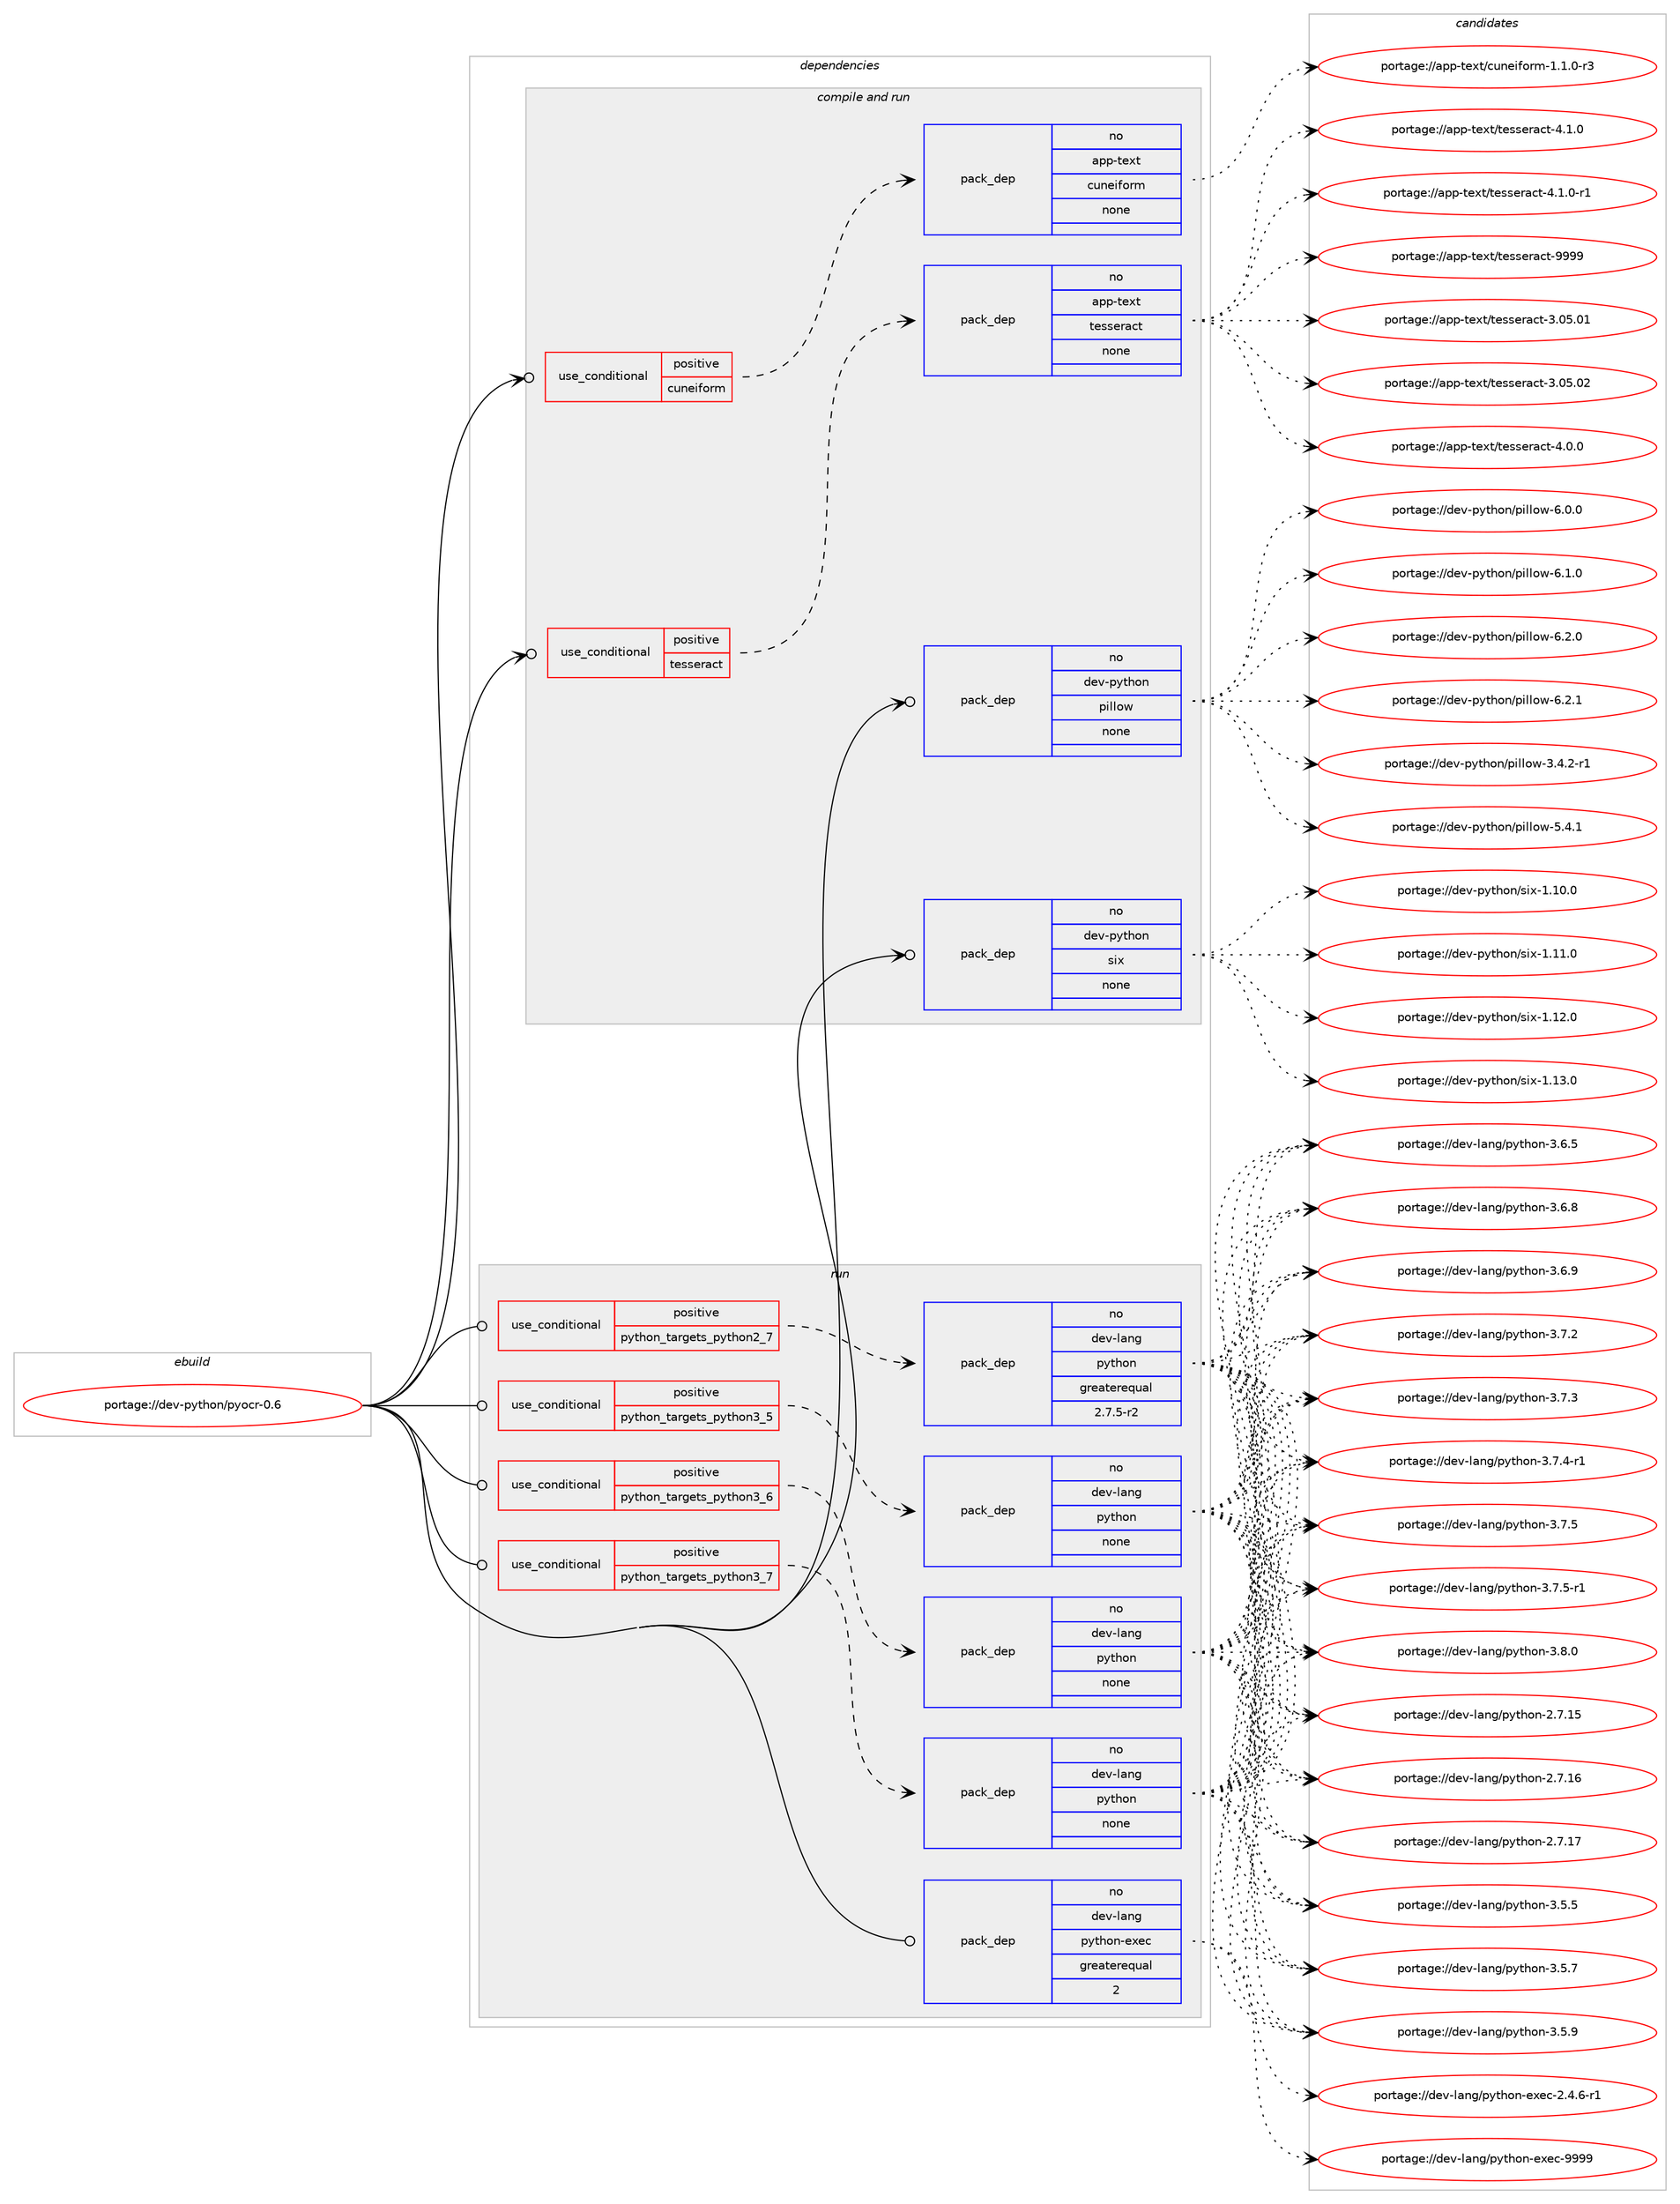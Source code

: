 digraph prolog {

# *************
# Graph options
# *************

newrank=true;
concentrate=true;
compound=true;
graph [rankdir=LR,fontname=Helvetica,fontsize=10,ranksep=1.5];#, ranksep=2.5, nodesep=0.2];
edge  [arrowhead=vee];
node  [fontname=Helvetica,fontsize=10];

# **********
# The ebuild
# **********

subgraph cluster_leftcol {
color=gray;
rank=same;
label=<<i>ebuild</i>>;
id [label="portage://dev-python/pyocr-0.6", color=red, width=4, href="../dev-python/pyocr-0.6.svg"];
}

# ****************
# The dependencies
# ****************

subgraph cluster_midcol {
color=gray;
label=<<i>dependencies</i>>;
subgraph cluster_compile {
fillcolor="#eeeeee";
style=filled;
label=<<i>compile</i>>;
}
subgraph cluster_compileandrun {
fillcolor="#eeeeee";
style=filled;
label=<<i>compile and run</i>>;
subgraph cond35643 {
dependency162185 [label=<<TABLE BORDER="0" CELLBORDER="1" CELLSPACING="0" CELLPADDING="4"><TR><TD ROWSPAN="3" CELLPADDING="10">use_conditional</TD></TR><TR><TD>positive</TD></TR><TR><TD>cuneiform</TD></TR></TABLE>>, shape=none, color=red];
subgraph pack123174 {
dependency162186 [label=<<TABLE BORDER="0" CELLBORDER="1" CELLSPACING="0" CELLPADDING="4" WIDTH="220"><TR><TD ROWSPAN="6" CELLPADDING="30">pack_dep</TD></TR><TR><TD WIDTH="110">no</TD></TR><TR><TD>app-text</TD></TR><TR><TD>cuneiform</TD></TR><TR><TD>none</TD></TR><TR><TD></TD></TR></TABLE>>, shape=none, color=blue];
}
dependency162185:e -> dependency162186:w [weight=20,style="dashed",arrowhead="vee"];
}
id:e -> dependency162185:w [weight=20,style="solid",arrowhead="odotvee"];
subgraph cond35644 {
dependency162187 [label=<<TABLE BORDER="0" CELLBORDER="1" CELLSPACING="0" CELLPADDING="4"><TR><TD ROWSPAN="3" CELLPADDING="10">use_conditional</TD></TR><TR><TD>positive</TD></TR><TR><TD>tesseract</TD></TR></TABLE>>, shape=none, color=red];
subgraph pack123175 {
dependency162188 [label=<<TABLE BORDER="0" CELLBORDER="1" CELLSPACING="0" CELLPADDING="4" WIDTH="220"><TR><TD ROWSPAN="6" CELLPADDING="30">pack_dep</TD></TR><TR><TD WIDTH="110">no</TD></TR><TR><TD>app-text</TD></TR><TR><TD>tesseract</TD></TR><TR><TD>none</TD></TR><TR><TD></TD></TR></TABLE>>, shape=none, color=blue];
}
dependency162187:e -> dependency162188:w [weight=20,style="dashed",arrowhead="vee"];
}
id:e -> dependency162187:w [weight=20,style="solid",arrowhead="odotvee"];
subgraph pack123176 {
dependency162189 [label=<<TABLE BORDER="0" CELLBORDER="1" CELLSPACING="0" CELLPADDING="4" WIDTH="220"><TR><TD ROWSPAN="6" CELLPADDING="30">pack_dep</TD></TR><TR><TD WIDTH="110">no</TD></TR><TR><TD>dev-python</TD></TR><TR><TD>pillow</TD></TR><TR><TD>none</TD></TR><TR><TD></TD></TR></TABLE>>, shape=none, color=blue];
}
id:e -> dependency162189:w [weight=20,style="solid",arrowhead="odotvee"];
subgraph pack123177 {
dependency162190 [label=<<TABLE BORDER="0" CELLBORDER="1" CELLSPACING="0" CELLPADDING="4" WIDTH="220"><TR><TD ROWSPAN="6" CELLPADDING="30">pack_dep</TD></TR><TR><TD WIDTH="110">no</TD></TR><TR><TD>dev-python</TD></TR><TR><TD>six</TD></TR><TR><TD>none</TD></TR><TR><TD></TD></TR></TABLE>>, shape=none, color=blue];
}
id:e -> dependency162190:w [weight=20,style="solid",arrowhead="odotvee"];
}
subgraph cluster_run {
fillcolor="#eeeeee";
style=filled;
label=<<i>run</i>>;
subgraph cond35645 {
dependency162191 [label=<<TABLE BORDER="0" CELLBORDER="1" CELLSPACING="0" CELLPADDING="4"><TR><TD ROWSPAN="3" CELLPADDING="10">use_conditional</TD></TR><TR><TD>positive</TD></TR><TR><TD>python_targets_python2_7</TD></TR></TABLE>>, shape=none, color=red];
subgraph pack123178 {
dependency162192 [label=<<TABLE BORDER="0" CELLBORDER="1" CELLSPACING="0" CELLPADDING="4" WIDTH="220"><TR><TD ROWSPAN="6" CELLPADDING="30">pack_dep</TD></TR><TR><TD WIDTH="110">no</TD></TR><TR><TD>dev-lang</TD></TR><TR><TD>python</TD></TR><TR><TD>greaterequal</TD></TR><TR><TD>2.7.5-r2</TD></TR></TABLE>>, shape=none, color=blue];
}
dependency162191:e -> dependency162192:w [weight=20,style="dashed",arrowhead="vee"];
}
id:e -> dependency162191:w [weight=20,style="solid",arrowhead="odot"];
subgraph cond35646 {
dependency162193 [label=<<TABLE BORDER="0" CELLBORDER="1" CELLSPACING="0" CELLPADDING="4"><TR><TD ROWSPAN="3" CELLPADDING="10">use_conditional</TD></TR><TR><TD>positive</TD></TR><TR><TD>python_targets_python3_5</TD></TR></TABLE>>, shape=none, color=red];
subgraph pack123179 {
dependency162194 [label=<<TABLE BORDER="0" CELLBORDER="1" CELLSPACING="0" CELLPADDING="4" WIDTH="220"><TR><TD ROWSPAN="6" CELLPADDING="30">pack_dep</TD></TR><TR><TD WIDTH="110">no</TD></TR><TR><TD>dev-lang</TD></TR><TR><TD>python</TD></TR><TR><TD>none</TD></TR><TR><TD></TD></TR></TABLE>>, shape=none, color=blue];
}
dependency162193:e -> dependency162194:w [weight=20,style="dashed",arrowhead="vee"];
}
id:e -> dependency162193:w [weight=20,style="solid",arrowhead="odot"];
subgraph cond35647 {
dependency162195 [label=<<TABLE BORDER="0" CELLBORDER="1" CELLSPACING="0" CELLPADDING="4"><TR><TD ROWSPAN="3" CELLPADDING="10">use_conditional</TD></TR><TR><TD>positive</TD></TR><TR><TD>python_targets_python3_6</TD></TR></TABLE>>, shape=none, color=red];
subgraph pack123180 {
dependency162196 [label=<<TABLE BORDER="0" CELLBORDER="1" CELLSPACING="0" CELLPADDING="4" WIDTH="220"><TR><TD ROWSPAN="6" CELLPADDING="30">pack_dep</TD></TR><TR><TD WIDTH="110">no</TD></TR><TR><TD>dev-lang</TD></TR><TR><TD>python</TD></TR><TR><TD>none</TD></TR><TR><TD></TD></TR></TABLE>>, shape=none, color=blue];
}
dependency162195:e -> dependency162196:w [weight=20,style="dashed",arrowhead="vee"];
}
id:e -> dependency162195:w [weight=20,style="solid",arrowhead="odot"];
subgraph cond35648 {
dependency162197 [label=<<TABLE BORDER="0" CELLBORDER="1" CELLSPACING="0" CELLPADDING="4"><TR><TD ROWSPAN="3" CELLPADDING="10">use_conditional</TD></TR><TR><TD>positive</TD></TR><TR><TD>python_targets_python3_7</TD></TR></TABLE>>, shape=none, color=red];
subgraph pack123181 {
dependency162198 [label=<<TABLE BORDER="0" CELLBORDER="1" CELLSPACING="0" CELLPADDING="4" WIDTH="220"><TR><TD ROWSPAN="6" CELLPADDING="30">pack_dep</TD></TR><TR><TD WIDTH="110">no</TD></TR><TR><TD>dev-lang</TD></TR><TR><TD>python</TD></TR><TR><TD>none</TD></TR><TR><TD></TD></TR></TABLE>>, shape=none, color=blue];
}
dependency162197:e -> dependency162198:w [weight=20,style="dashed",arrowhead="vee"];
}
id:e -> dependency162197:w [weight=20,style="solid",arrowhead="odot"];
subgraph pack123182 {
dependency162199 [label=<<TABLE BORDER="0" CELLBORDER="1" CELLSPACING="0" CELLPADDING="4" WIDTH="220"><TR><TD ROWSPAN="6" CELLPADDING="30">pack_dep</TD></TR><TR><TD WIDTH="110">no</TD></TR><TR><TD>dev-lang</TD></TR><TR><TD>python-exec</TD></TR><TR><TD>greaterequal</TD></TR><TR><TD>2</TD></TR></TABLE>>, shape=none, color=blue];
}
id:e -> dependency162199:w [weight=20,style="solid",arrowhead="odot"];
}
}

# **************
# The candidates
# **************

subgraph cluster_choices {
rank=same;
color=gray;
label=<<i>candidates</i>>;

subgraph choice123174 {
color=black;
nodesep=1;
choiceportage971121124511610112011647991171101011051021111141094549464946484511451 [label="portage://app-text/cuneiform-1.1.0-r3", color=red, width=4,href="../app-text/cuneiform-1.1.0-r3.svg"];
dependency162186:e -> choiceportage971121124511610112011647991171101011051021111141094549464946484511451:w [style=dotted,weight="100"];
}
subgraph choice123175 {
color=black;
nodesep=1;
choiceportage97112112451161011201164711610111511510111497991164551464853464849 [label="portage://app-text/tesseract-3.05.01", color=red, width=4,href="../app-text/tesseract-3.05.01.svg"];
choiceportage97112112451161011201164711610111511510111497991164551464853464850 [label="portage://app-text/tesseract-3.05.02", color=red, width=4,href="../app-text/tesseract-3.05.02.svg"];
choiceportage9711211245116101120116471161011151151011149799116455246484648 [label="portage://app-text/tesseract-4.0.0", color=red, width=4,href="../app-text/tesseract-4.0.0.svg"];
choiceportage9711211245116101120116471161011151151011149799116455246494648 [label="portage://app-text/tesseract-4.1.0", color=red, width=4,href="../app-text/tesseract-4.1.0.svg"];
choiceportage97112112451161011201164711610111511510111497991164552464946484511449 [label="portage://app-text/tesseract-4.1.0-r1", color=red, width=4,href="../app-text/tesseract-4.1.0-r1.svg"];
choiceportage97112112451161011201164711610111511510111497991164557575757 [label="portage://app-text/tesseract-9999", color=red, width=4,href="../app-text/tesseract-9999.svg"];
dependency162188:e -> choiceportage97112112451161011201164711610111511510111497991164551464853464849:w [style=dotted,weight="100"];
dependency162188:e -> choiceportage97112112451161011201164711610111511510111497991164551464853464850:w [style=dotted,weight="100"];
dependency162188:e -> choiceportage9711211245116101120116471161011151151011149799116455246484648:w [style=dotted,weight="100"];
dependency162188:e -> choiceportage9711211245116101120116471161011151151011149799116455246494648:w [style=dotted,weight="100"];
dependency162188:e -> choiceportage97112112451161011201164711610111511510111497991164552464946484511449:w [style=dotted,weight="100"];
dependency162188:e -> choiceportage97112112451161011201164711610111511510111497991164557575757:w [style=dotted,weight="100"];
}
subgraph choice123176 {
color=black;
nodesep=1;
choiceportage10010111845112121116104111110471121051081081111194551465246504511449 [label="portage://dev-python/pillow-3.4.2-r1", color=red, width=4,href="../dev-python/pillow-3.4.2-r1.svg"];
choiceportage1001011184511212111610411111047112105108108111119455346524649 [label="portage://dev-python/pillow-5.4.1", color=red, width=4,href="../dev-python/pillow-5.4.1.svg"];
choiceportage1001011184511212111610411111047112105108108111119455446484648 [label="portage://dev-python/pillow-6.0.0", color=red, width=4,href="../dev-python/pillow-6.0.0.svg"];
choiceportage1001011184511212111610411111047112105108108111119455446494648 [label="portage://dev-python/pillow-6.1.0", color=red, width=4,href="../dev-python/pillow-6.1.0.svg"];
choiceportage1001011184511212111610411111047112105108108111119455446504648 [label="portage://dev-python/pillow-6.2.0", color=red, width=4,href="../dev-python/pillow-6.2.0.svg"];
choiceportage1001011184511212111610411111047112105108108111119455446504649 [label="portage://dev-python/pillow-6.2.1", color=red, width=4,href="../dev-python/pillow-6.2.1.svg"];
dependency162189:e -> choiceportage10010111845112121116104111110471121051081081111194551465246504511449:w [style=dotted,weight="100"];
dependency162189:e -> choiceportage1001011184511212111610411111047112105108108111119455346524649:w [style=dotted,weight="100"];
dependency162189:e -> choiceportage1001011184511212111610411111047112105108108111119455446484648:w [style=dotted,weight="100"];
dependency162189:e -> choiceportage1001011184511212111610411111047112105108108111119455446494648:w [style=dotted,weight="100"];
dependency162189:e -> choiceportage1001011184511212111610411111047112105108108111119455446504648:w [style=dotted,weight="100"];
dependency162189:e -> choiceportage1001011184511212111610411111047112105108108111119455446504649:w [style=dotted,weight="100"];
}
subgraph choice123177 {
color=black;
nodesep=1;
choiceportage100101118451121211161041111104711510512045494649484648 [label="portage://dev-python/six-1.10.0", color=red, width=4,href="../dev-python/six-1.10.0.svg"];
choiceportage100101118451121211161041111104711510512045494649494648 [label="portage://dev-python/six-1.11.0", color=red, width=4,href="../dev-python/six-1.11.0.svg"];
choiceportage100101118451121211161041111104711510512045494649504648 [label="portage://dev-python/six-1.12.0", color=red, width=4,href="../dev-python/six-1.12.0.svg"];
choiceportage100101118451121211161041111104711510512045494649514648 [label="portage://dev-python/six-1.13.0", color=red, width=4,href="../dev-python/six-1.13.0.svg"];
dependency162190:e -> choiceportage100101118451121211161041111104711510512045494649484648:w [style=dotted,weight="100"];
dependency162190:e -> choiceportage100101118451121211161041111104711510512045494649494648:w [style=dotted,weight="100"];
dependency162190:e -> choiceportage100101118451121211161041111104711510512045494649504648:w [style=dotted,weight="100"];
dependency162190:e -> choiceportage100101118451121211161041111104711510512045494649514648:w [style=dotted,weight="100"];
}
subgraph choice123178 {
color=black;
nodesep=1;
choiceportage10010111845108971101034711212111610411111045504655464953 [label="portage://dev-lang/python-2.7.15", color=red, width=4,href="../dev-lang/python-2.7.15.svg"];
choiceportage10010111845108971101034711212111610411111045504655464954 [label="portage://dev-lang/python-2.7.16", color=red, width=4,href="../dev-lang/python-2.7.16.svg"];
choiceportage10010111845108971101034711212111610411111045504655464955 [label="portage://dev-lang/python-2.7.17", color=red, width=4,href="../dev-lang/python-2.7.17.svg"];
choiceportage100101118451089711010347112121116104111110455146534653 [label="portage://dev-lang/python-3.5.5", color=red, width=4,href="../dev-lang/python-3.5.5.svg"];
choiceportage100101118451089711010347112121116104111110455146534655 [label="portage://dev-lang/python-3.5.7", color=red, width=4,href="../dev-lang/python-3.5.7.svg"];
choiceportage100101118451089711010347112121116104111110455146534657 [label="portage://dev-lang/python-3.5.9", color=red, width=4,href="../dev-lang/python-3.5.9.svg"];
choiceportage100101118451089711010347112121116104111110455146544653 [label="portage://dev-lang/python-3.6.5", color=red, width=4,href="../dev-lang/python-3.6.5.svg"];
choiceportage100101118451089711010347112121116104111110455146544656 [label="portage://dev-lang/python-3.6.8", color=red, width=4,href="../dev-lang/python-3.6.8.svg"];
choiceportage100101118451089711010347112121116104111110455146544657 [label="portage://dev-lang/python-3.6.9", color=red, width=4,href="../dev-lang/python-3.6.9.svg"];
choiceportage100101118451089711010347112121116104111110455146554650 [label="portage://dev-lang/python-3.7.2", color=red, width=4,href="../dev-lang/python-3.7.2.svg"];
choiceportage100101118451089711010347112121116104111110455146554651 [label="portage://dev-lang/python-3.7.3", color=red, width=4,href="../dev-lang/python-3.7.3.svg"];
choiceportage1001011184510897110103471121211161041111104551465546524511449 [label="portage://dev-lang/python-3.7.4-r1", color=red, width=4,href="../dev-lang/python-3.7.4-r1.svg"];
choiceportage100101118451089711010347112121116104111110455146554653 [label="portage://dev-lang/python-3.7.5", color=red, width=4,href="../dev-lang/python-3.7.5.svg"];
choiceportage1001011184510897110103471121211161041111104551465546534511449 [label="portage://dev-lang/python-3.7.5-r1", color=red, width=4,href="../dev-lang/python-3.7.5-r1.svg"];
choiceportage100101118451089711010347112121116104111110455146564648 [label="portage://dev-lang/python-3.8.0", color=red, width=4,href="../dev-lang/python-3.8.0.svg"];
dependency162192:e -> choiceportage10010111845108971101034711212111610411111045504655464953:w [style=dotted,weight="100"];
dependency162192:e -> choiceportage10010111845108971101034711212111610411111045504655464954:w [style=dotted,weight="100"];
dependency162192:e -> choiceportage10010111845108971101034711212111610411111045504655464955:w [style=dotted,weight="100"];
dependency162192:e -> choiceportage100101118451089711010347112121116104111110455146534653:w [style=dotted,weight="100"];
dependency162192:e -> choiceportage100101118451089711010347112121116104111110455146534655:w [style=dotted,weight="100"];
dependency162192:e -> choiceportage100101118451089711010347112121116104111110455146534657:w [style=dotted,weight="100"];
dependency162192:e -> choiceportage100101118451089711010347112121116104111110455146544653:w [style=dotted,weight="100"];
dependency162192:e -> choiceportage100101118451089711010347112121116104111110455146544656:w [style=dotted,weight="100"];
dependency162192:e -> choiceportage100101118451089711010347112121116104111110455146544657:w [style=dotted,weight="100"];
dependency162192:e -> choiceportage100101118451089711010347112121116104111110455146554650:w [style=dotted,weight="100"];
dependency162192:e -> choiceportage100101118451089711010347112121116104111110455146554651:w [style=dotted,weight="100"];
dependency162192:e -> choiceportage1001011184510897110103471121211161041111104551465546524511449:w [style=dotted,weight="100"];
dependency162192:e -> choiceportage100101118451089711010347112121116104111110455146554653:w [style=dotted,weight="100"];
dependency162192:e -> choiceportage1001011184510897110103471121211161041111104551465546534511449:w [style=dotted,weight="100"];
dependency162192:e -> choiceportage100101118451089711010347112121116104111110455146564648:w [style=dotted,weight="100"];
}
subgraph choice123179 {
color=black;
nodesep=1;
choiceportage10010111845108971101034711212111610411111045504655464953 [label="portage://dev-lang/python-2.7.15", color=red, width=4,href="../dev-lang/python-2.7.15.svg"];
choiceportage10010111845108971101034711212111610411111045504655464954 [label="portage://dev-lang/python-2.7.16", color=red, width=4,href="../dev-lang/python-2.7.16.svg"];
choiceportage10010111845108971101034711212111610411111045504655464955 [label="portage://dev-lang/python-2.7.17", color=red, width=4,href="../dev-lang/python-2.7.17.svg"];
choiceportage100101118451089711010347112121116104111110455146534653 [label="portage://dev-lang/python-3.5.5", color=red, width=4,href="../dev-lang/python-3.5.5.svg"];
choiceportage100101118451089711010347112121116104111110455146534655 [label="portage://dev-lang/python-3.5.7", color=red, width=4,href="../dev-lang/python-3.5.7.svg"];
choiceportage100101118451089711010347112121116104111110455146534657 [label="portage://dev-lang/python-3.5.9", color=red, width=4,href="../dev-lang/python-3.5.9.svg"];
choiceportage100101118451089711010347112121116104111110455146544653 [label="portage://dev-lang/python-3.6.5", color=red, width=4,href="../dev-lang/python-3.6.5.svg"];
choiceportage100101118451089711010347112121116104111110455146544656 [label="portage://dev-lang/python-3.6.8", color=red, width=4,href="../dev-lang/python-3.6.8.svg"];
choiceportage100101118451089711010347112121116104111110455146544657 [label="portage://dev-lang/python-3.6.9", color=red, width=4,href="../dev-lang/python-3.6.9.svg"];
choiceportage100101118451089711010347112121116104111110455146554650 [label="portage://dev-lang/python-3.7.2", color=red, width=4,href="../dev-lang/python-3.7.2.svg"];
choiceportage100101118451089711010347112121116104111110455146554651 [label="portage://dev-lang/python-3.7.3", color=red, width=4,href="../dev-lang/python-3.7.3.svg"];
choiceportage1001011184510897110103471121211161041111104551465546524511449 [label="portage://dev-lang/python-3.7.4-r1", color=red, width=4,href="../dev-lang/python-3.7.4-r1.svg"];
choiceportage100101118451089711010347112121116104111110455146554653 [label="portage://dev-lang/python-3.7.5", color=red, width=4,href="../dev-lang/python-3.7.5.svg"];
choiceportage1001011184510897110103471121211161041111104551465546534511449 [label="portage://dev-lang/python-3.7.5-r1", color=red, width=4,href="../dev-lang/python-3.7.5-r1.svg"];
choiceportage100101118451089711010347112121116104111110455146564648 [label="portage://dev-lang/python-3.8.0", color=red, width=4,href="../dev-lang/python-3.8.0.svg"];
dependency162194:e -> choiceportage10010111845108971101034711212111610411111045504655464953:w [style=dotted,weight="100"];
dependency162194:e -> choiceportage10010111845108971101034711212111610411111045504655464954:w [style=dotted,weight="100"];
dependency162194:e -> choiceportage10010111845108971101034711212111610411111045504655464955:w [style=dotted,weight="100"];
dependency162194:e -> choiceportage100101118451089711010347112121116104111110455146534653:w [style=dotted,weight="100"];
dependency162194:e -> choiceportage100101118451089711010347112121116104111110455146534655:w [style=dotted,weight="100"];
dependency162194:e -> choiceportage100101118451089711010347112121116104111110455146534657:w [style=dotted,weight="100"];
dependency162194:e -> choiceportage100101118451089711010347112121116104111110455146544653:w [style=dotted,weight="100"];
dependency162194:e -> choiceportage100101118451089711010347112121116104111110455146544656:w [style=dotted,weight="100"];
dependency162194:e -> choiceportage100101118451089711010347112121116104111110455146544657:w [style=dotted,weight="100"];
dependency162194:e -> choiceportage100101118451089711010347112121116104111110455146554650:w [style=dotted,weight="100"];
dependency162194:e -> choiceportage100101118451089711010347112121116104111110455146554651:w [style=dotted,weight="100"];
dependency162194:e -> choiceportage1001011184510897110103471121211161041111104551465546524511449:w [style=dotted,weight="100"];
dependency162194:e -> choiceportage100101118451089711010347112121116104111110455146554653:w [style=dotted,weight="100"];
dependency162194:e -> choiceportage1001011184510897110103471121211161041111104551465546534511449:w [style=dotted,weight="100"];
dependency162194:e -> choiceportage100101118451089711010347112121116104111110455146564648:w [style=dotted,weight="100"];
}
subgraph choice123180 {
color=black;
nodesep=1;
choiceportage10010111845108971101034711212111610411111045504655464953 [label="portage://dev-lang/python-2.7.15", color=red, width=4,href="../dev-lang/python-2.7.15.svg"];
choiceportage10010111845108971101034711212111610411111045504655464954 [label="portage://dev-lang/python-2.7.16", color=red, width=4,href="../dev-lang/python-2.7.16.svg"];
choiceportage10010111845108971101034711212111610411111045504655464955 [label="portage://dev-lang/python-2.7.17", color=red, width=4,href="../dev-lang/python-2.7.17.svg"];
choiceportage100101118451089711010347112121116104111110455146534653 [label="portage://dev-lang/python-3.5.5", color=red, width=4,href="../dev-lang/python-3.5.5.svg"];
choiceportage100101118451089711010347112121116104111110455146534655 [label="portage://dev-lang/python-3.5.7", color=red, width=4,href="../dev-lang/python-3.5.7.svg"];
choiceportage100101118451089711010347112121116104111110455146534657 [label="portage://dev-lang/python-3.5.9", color=red, width=4,href="../dev-lang/python-3.5.9.svg"];
choiceportage100101118451089711010347112121116104111110455146544653 [label="portage://dev-lang/python-3.6.5", color=red, width=4,href="../dev-lang/python-3.6.5.svg"];
choiceportage100101118451089711010347112121116104111110455146544656 [label="portage://dev-lang/python-3.6.8", color=red, width=4,href="../dev-lang/python-3.6.8.svg"];
choiceportage100101118451089711010347112121116104111110455146544657 [label="portage://dev-lang/python-3.6.9", color=red, width=4,href="../dev-lang/python-3.6.9.svg"];
choiceportage100101118451089711010347112121116104111110455146554650 [label="portage://dev-lang/python-3.7.2", color=red, width=4,href="../dev-lang/python-3.7.2.svg"];
choiceportage100101118451089711010347112121116104111110455146554651 [label="portage://dev-lang/python-3.7.3", color=red, width=4,href="../dev-lang/python-3.7.3.svg"];
choiceportage1001011184510897110103471121211161041111104551465546524511449 [label="portage://dev-lang/python-3.7.4-r1", color=red, width=4,href="../dev-lang/python-3.7.4-r1.svg"];
choiceportage100101118451089711010347112121116104111110455146554653 [label="portage://dev-lang/python-3.7.5", color=red, width=4,href="../dev-lang/python-3.7.5.svg"];
choiceportage1001011184510897110103471121211161041111104551465546534511449 [label="portage://dev-lang/python-3.7.5-r1", color=red, width=4,href="../dev-lang/python-3.7.5-r1.svg"];
choiceportage100101118451089711010347112121116104111110455146564648 [label="portage://dev-lang/python-3.8.0", color=red, width=4,href="../dev-lang/python-3.8.0.svg"];
dependency162196:e -> choiceportage10010111845108971101034711212111610411111045504655464953:w [style=dotted,weight="100"];
dependency162196:e -> choiceportage10010111845108971101034711212111610411111045504655464954:w [style=dotted,weight="100"];
dependency162196:e -> choiceportage10010111845108971101034711212111610411111045504655464955:w [style=dotted,weight="100"];
dependency162196:e -> choiceportage100101118451089711010347112121116104111110455146534653:w [style=dotted,weight="100"];
dependency162196:e -> choiceportage100101118451089711010347112121116104111110455146534655:w [style=dotted,weight="100"];
dependency162196:e -> choiceportage100101118451089711010347112121116104111110455146534657:w [style=dotted,weight="100"];
dependency162196:e -> choiceportage100101118451089711010347112121116104111110455146544653:w [style=dotted,weight="100"];
dependency162196:e -> choiceportage100101118451089711010347112121116104111110455146544656:w [style=dotted,weight="100"];
dependency162196:e -> choiceportage100101118451089711010347112121116104111110455146544657:w [style=dotted,weight="100"];
dependency162196:e -> choiceportage100101118451089711010347112121116104111110455146554650:w [style=dotted,weight="100"];
dependency162196:e -> choiceportage100101118451089711010347112121116104111110455146554651:w [style=dotted,weight="100"];
dependency162196:e -> choiceportage1001011184510897110103471121211161041111104551465546524511449:w [style=dotted,weight="100"];
dependency162196:e -> choiceportage100101118451089711010347112121116104111110455146554653:w [style=dotted,weight="100"];
dependency162196:e -> choiceportage1001011184510897110103471121211161041111104551465546534511449:w [style=dotted,weight="100"];
dependency162196:e -> choiceportage100101118451089711010347112121116104111110455146564648:w [style=dotted,weight="100"];
}
subgraph choice123181 {
color=black;
nodesep=1;
choiceportage10010111845108971101034711212111610411111045504655464953 [label="portage://dev-lang/python-2.7.15", color=red, width=4,href="../dev-lang/python-2.7.15.svg"];
choiceportage10010111845108971101034711212111610411111045504655464954 [label="portage://dev-lang/python-2.7.16", color=red, width=4,href="../dev-lang/python-2.7.16.svg"];
choiceportage10010111845108971101034711212111610411111045504655464955 [label="portage://dev-lang/python-2.7.17", color=red, width=4,href="../dev-lang/python-2.7.17.svg"];
choiceportage100101118451089711010347112121116104111110455146534653 [label="portage://dev-lang/python-3.5.5", color=red, width=4,href="../dev-lang/python-3.5.5.svg"];
choiceportage100101118451089711010347112121116104111110455146534655 [label="portage://dev-lang/python-3.5.7", color=red, width=4,href="../dev-lang/python-3.5.7.svg"];
choiceportage100101118451089711010347112121116104111110455146534657 [label="portage://dev-lang/python-3.5.9", color=red, width=4,href="../dev-lang/python-3.5.9.svg"];
choiceportage100101118451089711010347112121116104111110455146544653 [label="portage://dev-lang/python-3.6.5", color=red, width=4,href="../dev-lang/python-3.6.5.svg"];
choiceportage100101118451089711010347112121116104111110455146544656 [label="portage://dev-lang/python-3.6.8", color=red, width=4,href="../dev-lang/python-3.6.8.svg"];
choiceportage100101118451089711010347112121116104111110455146544657 [label="portage://dev-lang/python-3.6.9", color=red, width=4,href="../dev-lang/python-3.6.9.svg"];
choiceportage100101118451089711010347112121116104111110455146554650 [label="portage://dev-lang/python-3.7.2", color=red, width=4,href="../dev-lang/python-3.7.2.svg"];
choiceportage100101118451089711010347112121116104111110455146554651 [label="portage://dev-lang/python-3.7.3", color=red, width=4,href="../dev-lang/python-3.7.3.svg"];
choiceportage1001011184510897110103471121211161041111104551465546524511449 [label="portage://dev-lang/python-3.7.4-r1", color=red, width=4,href="../dev-lang/python-3.7.4-r1.svg"];
choiceportage100101118451089711010347112121116104111110455146554653 [label="portage://dev-lang/python-3.7.5", color=red, width=4,href="../dev-lang/python-3.7.5.svg"];
choiceportage1001011184510897110103471121211161041111104551465546534511449 [label="portage://dev-lang/python-3.7.5-r1", color=red, width=4,href="../dev-lang/python-3.7.5-r1.svg"];
choiceportage100101118451089711010347112121116104111110455146564648 [label="portage://dev-lang/python-3.8.0", color=red, width=4,href="../dev-lang/python-3.8.0.svg"];
dependency162198:e -> choiceportage10010111845108971101034711212111610411111045504655464953:w [style=dotted,weight="100"];
dependency162198:e -> choiceportage10010111845108971101034711212111610411111045504655464954:w [style=dotted,weight="100"];
dependency162198:e -> choiceportage10010111845108971101034711212111610411111045504655464955:w [style=dotted,weight="100"];
dependency162198:e -> choiceportage100101118451089711010347112121116104111110455146534653:w [style=dotted,weight="100"];
dependency162198:e -> choiceportage100101118451089711010347112121116104111110455146534655:w [style=dotted,weight="100"];
dependency162198:e -> choiceportage100101118451089711010347112121116104111110455146534657:w [style=dotted,weight="100"];
dependency162198:e -> choiceportage100101118451089711010347112121116104111110455146544653:w [style=dotted,weight="100"];
dependency162198:e -> choiceportage100101118451089711010347112121116104111110455146544656:w [style=dotted,weight="100"];
dependency162198:e -> choiceportage100101118451089711010347112121116104111110455146544657:w [style=dotted,weight="100"];
dependency162198:e -> choiceportage100101118451089711010347112121116104111110455146554650:w [style=dotted,weight="100"];
dependency162198:e -> choiceportage100101118451089711010347112121116104111110455146554651:w [style=dotted,weight="100"];
dependency162198:e -> choiceportage1001011184510897110103471121211161041111104551465546524511449:w [style=dotted,weight="100"];
dependency162198:e -> choiceportage100101118451089711010347112121116104111110455146554653:w [style=dotted,weight="100"];
dependency162198:e -> choiceportage1001011184510897110103471121211161041111104551465546534511449:w [style=dotted,weight="100"];
dependency162198:e -> choiceportage100101118451089711010347112121116104111110455146564648:w [style=dotted,weight="100"];
}
subgraph choice123182 {
color=black;
nodesep=1;
choiceportage10010111845108971101034711212111610411111045101120101994550465246544511449 [label="portage://dev-lang/python-exec-2.4.6-r1", color=red, width=4,href="../dev-lang/python-exec-2.4.6-r1.svg"];
choiceportage10010111845108971101034711212111610411111045101120101994557575757 [label="portage://dev-lang/python-exec-9999", color=red, width=4,href="../dev-lang/python-exec-9999.svg"];
dependency162199:e -> choiceportage10010111845108971101034711212111610411111045101120101994550465246544511449:w [style=dotted,weight="100"];
dependency162199:e -> choiceportage10010111845108971101034711212111610411111045101120101994557575757:w [style=dotted,weight="100"];
}
}

}
